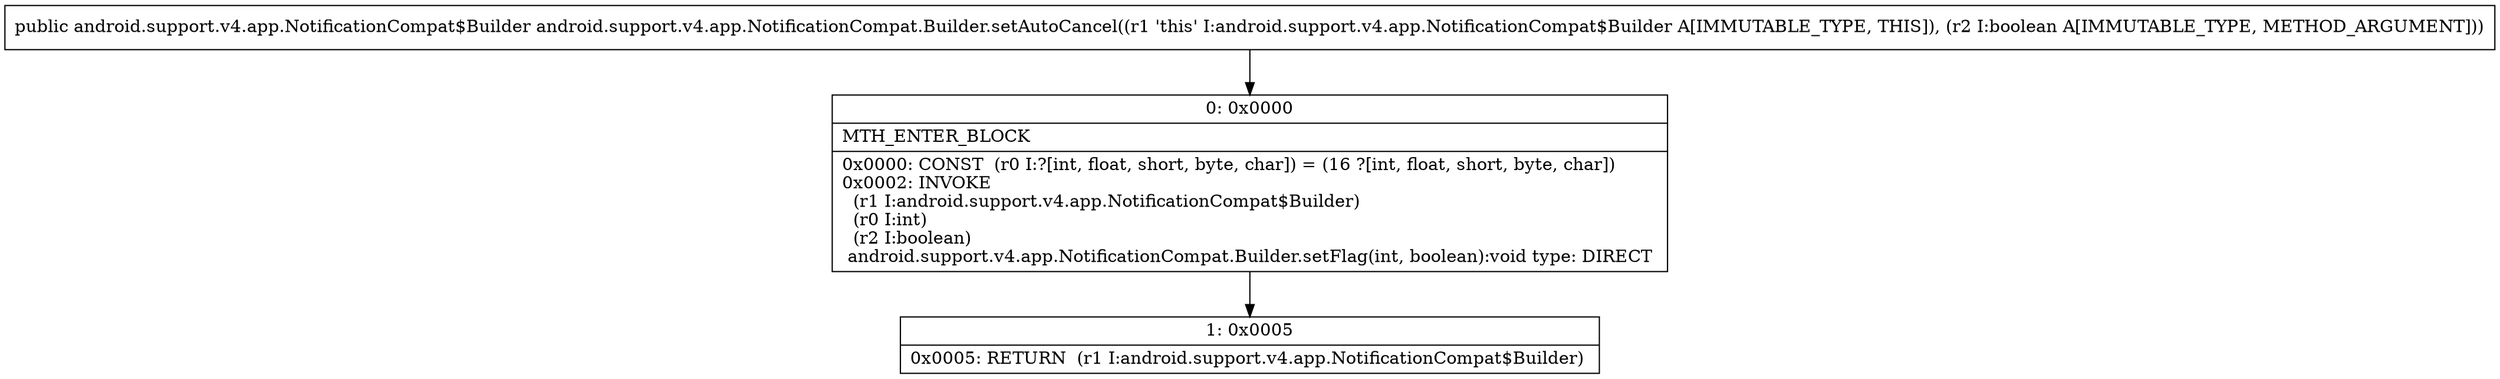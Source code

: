 digraph "CFG forandroid.support.v4.app.NotificationCompat.Builder.setAutoCancel(Z)Landroid\/support\/v4\/app\/NotificationCompat$Builder;" {
Node_0 [shape=record,label="{0\:\ 0x0000|MTH_ENTER_BLOCK\l|0x0000: CONST  (r0 I:?[int, float, short, byte, char]) = (16 ?[int, float, short, byte, char]) \l0x0002: INVOKE  \l  (r1 I:android.support.v4.app.NotificationCompat$Builder)\l  (r0 I:int)\l  (r2 I:boolean)\l android.support.v4.app.NotificationCompat.Builder.setFlag(int, boolean):void type: DIRECT \l}"];
Node_1 [shape=record,label="{1\:\ 0x0005|0x0005: RETURN  (r1 I:android.support.v4.app.NotificationCompat$Builder) \l}"];
MethodNode[shape=record,label="{public android.support.v4.app.NotificationCompat$Builder android.support.v4.app.NotificationCompat.Builder.setAutoCancel((r1 'this' I:android.support.v4.app.NotificationCompat$Builder A[IMMUTABLE_TYPE, THIS]), (r2 I:boolean A[IMMUTABLE_TYPE, METHOD_ARGUMENT])) }"];
MethodNode -> Node_0;
Node_0 -> Node_1;
}

